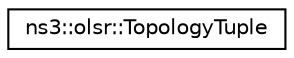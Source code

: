 digraph "Graphical Class Hierarchy"
{
 // LATEX_PDF_SIZE
  edge [fontname="Helvetica",fontsize="10",labelfontname="Helvetica",labelfontsize="10"];
  node [fontname="Helvetica",fontsize="10",shape=record];
  rankdir="LR";
  Node0 [label="ns3::olsr::TopologyTuple",height=0.2,width=0.4,color="black", fillcolor="white", style="filled",URL="$structns3_1_1olsr_1_1_topology_tuple.html",tooltip="A Topology Tuple."];
}
